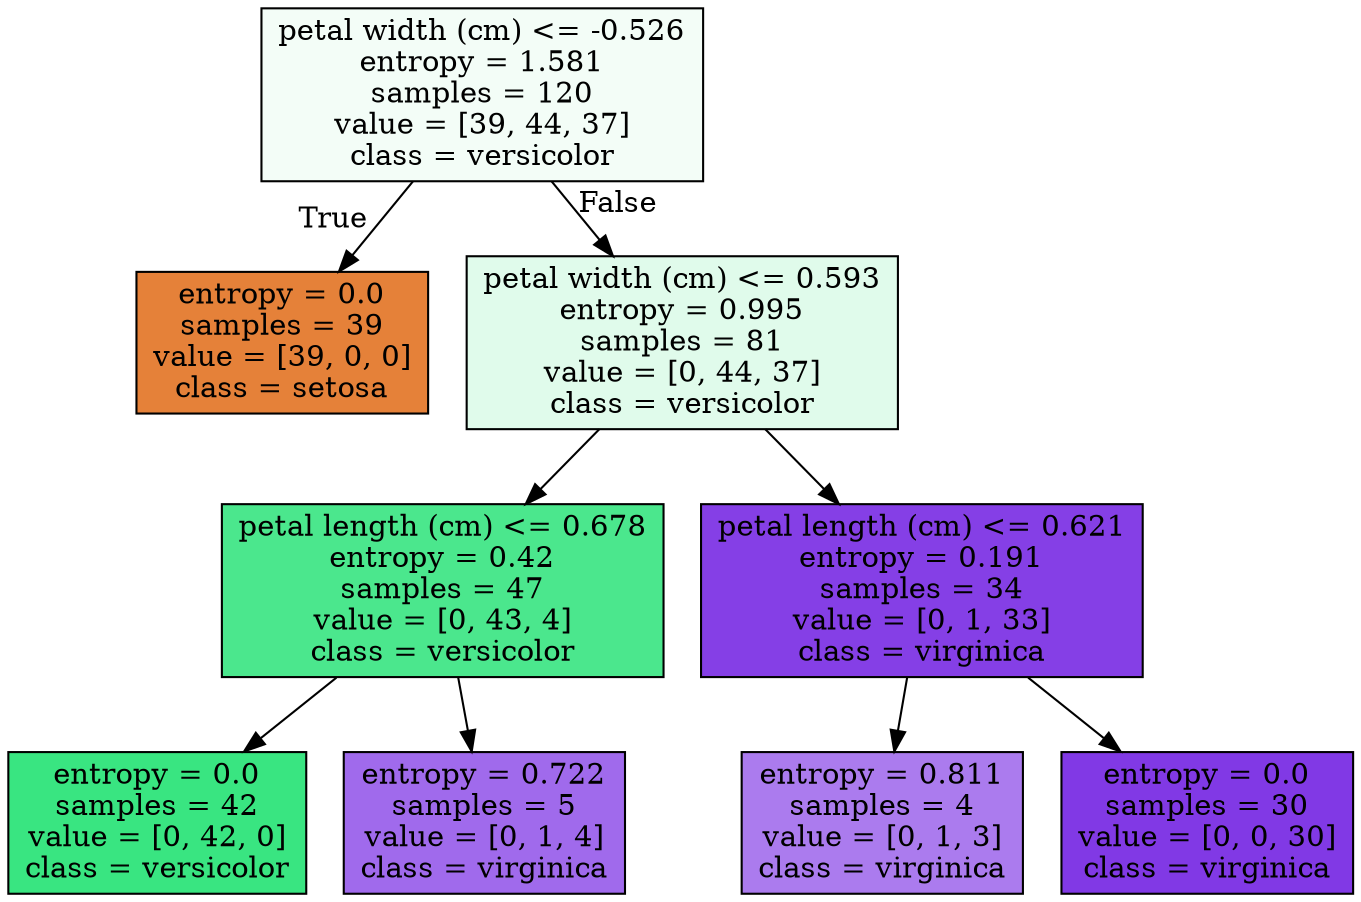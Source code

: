 digraph Tree {
node [shape=box, style="filled", color="black"] ;
0 [label="petal width (cm) <= -0.526\nentropy = 1.581\nsamples = 120\nvalue = [39, 44, 37]\nclass = versicolor", fillcolor="#f3fdf7"] ;
1 [label="entropy = 0.0\nsamples = 39\nvalue = [39, 0, 0]\nclass = setosa", fillcolor="#e58139"] ;
0 -> 1 [labeldistance=2.5, labelangle=45, headlabel="True"] ;
2 [label="petal width (cm) <= 0.593\nentropy = 0.995\nsamples = 81\nvalue = [0, 44, 37]\nclass = versicolor", fillcolor="#e0fbeb"] ;
0 -> 2 [labeldistance=2.5, labelangle=-45, headlabel="False"] ;
3 [label="petal length (cm) <= 0.678\nentropy = 0.42\nsamples = 47\nvalue = [0, 43, 4]\nclass = versicolor", fillcolor="#4be78d"] ;
2 -> 3 ;
4 [label="entropy = 0.0\nsamples = 42\nvalue = [0, 42, 0]\nclass = versicolor", fillcolor="#39e581"] ;
3 -> 4 ;
5 [label="entropy = 0.722\nsamples = 5\nvalue = [0, 1, 4]\nclass = virginica", fillcolor="#a06aec"] ;
3 -> 5 ;
6 [label="petal length (cm) <= 0.621\nentropy = 0.191\nsamples = 34\nvalue = [0, 1, 33]\nclass = virginica", fillcolor="#853fe6"] ;
2 -> 6 ;
7 [label="entropy = 0.811\nsamples = 4\nvalue = [0, 1, 3]\nclass = virginica", fillcolor="#ab7bee"] ;
6 -> 7 ;
8 [label="entropy = 0.0\nsamples = 30\nvalue = [0, 0, 30]\nclass = virginica", fillcolor="#8139e5"] ;
6 -> 8 ;
}